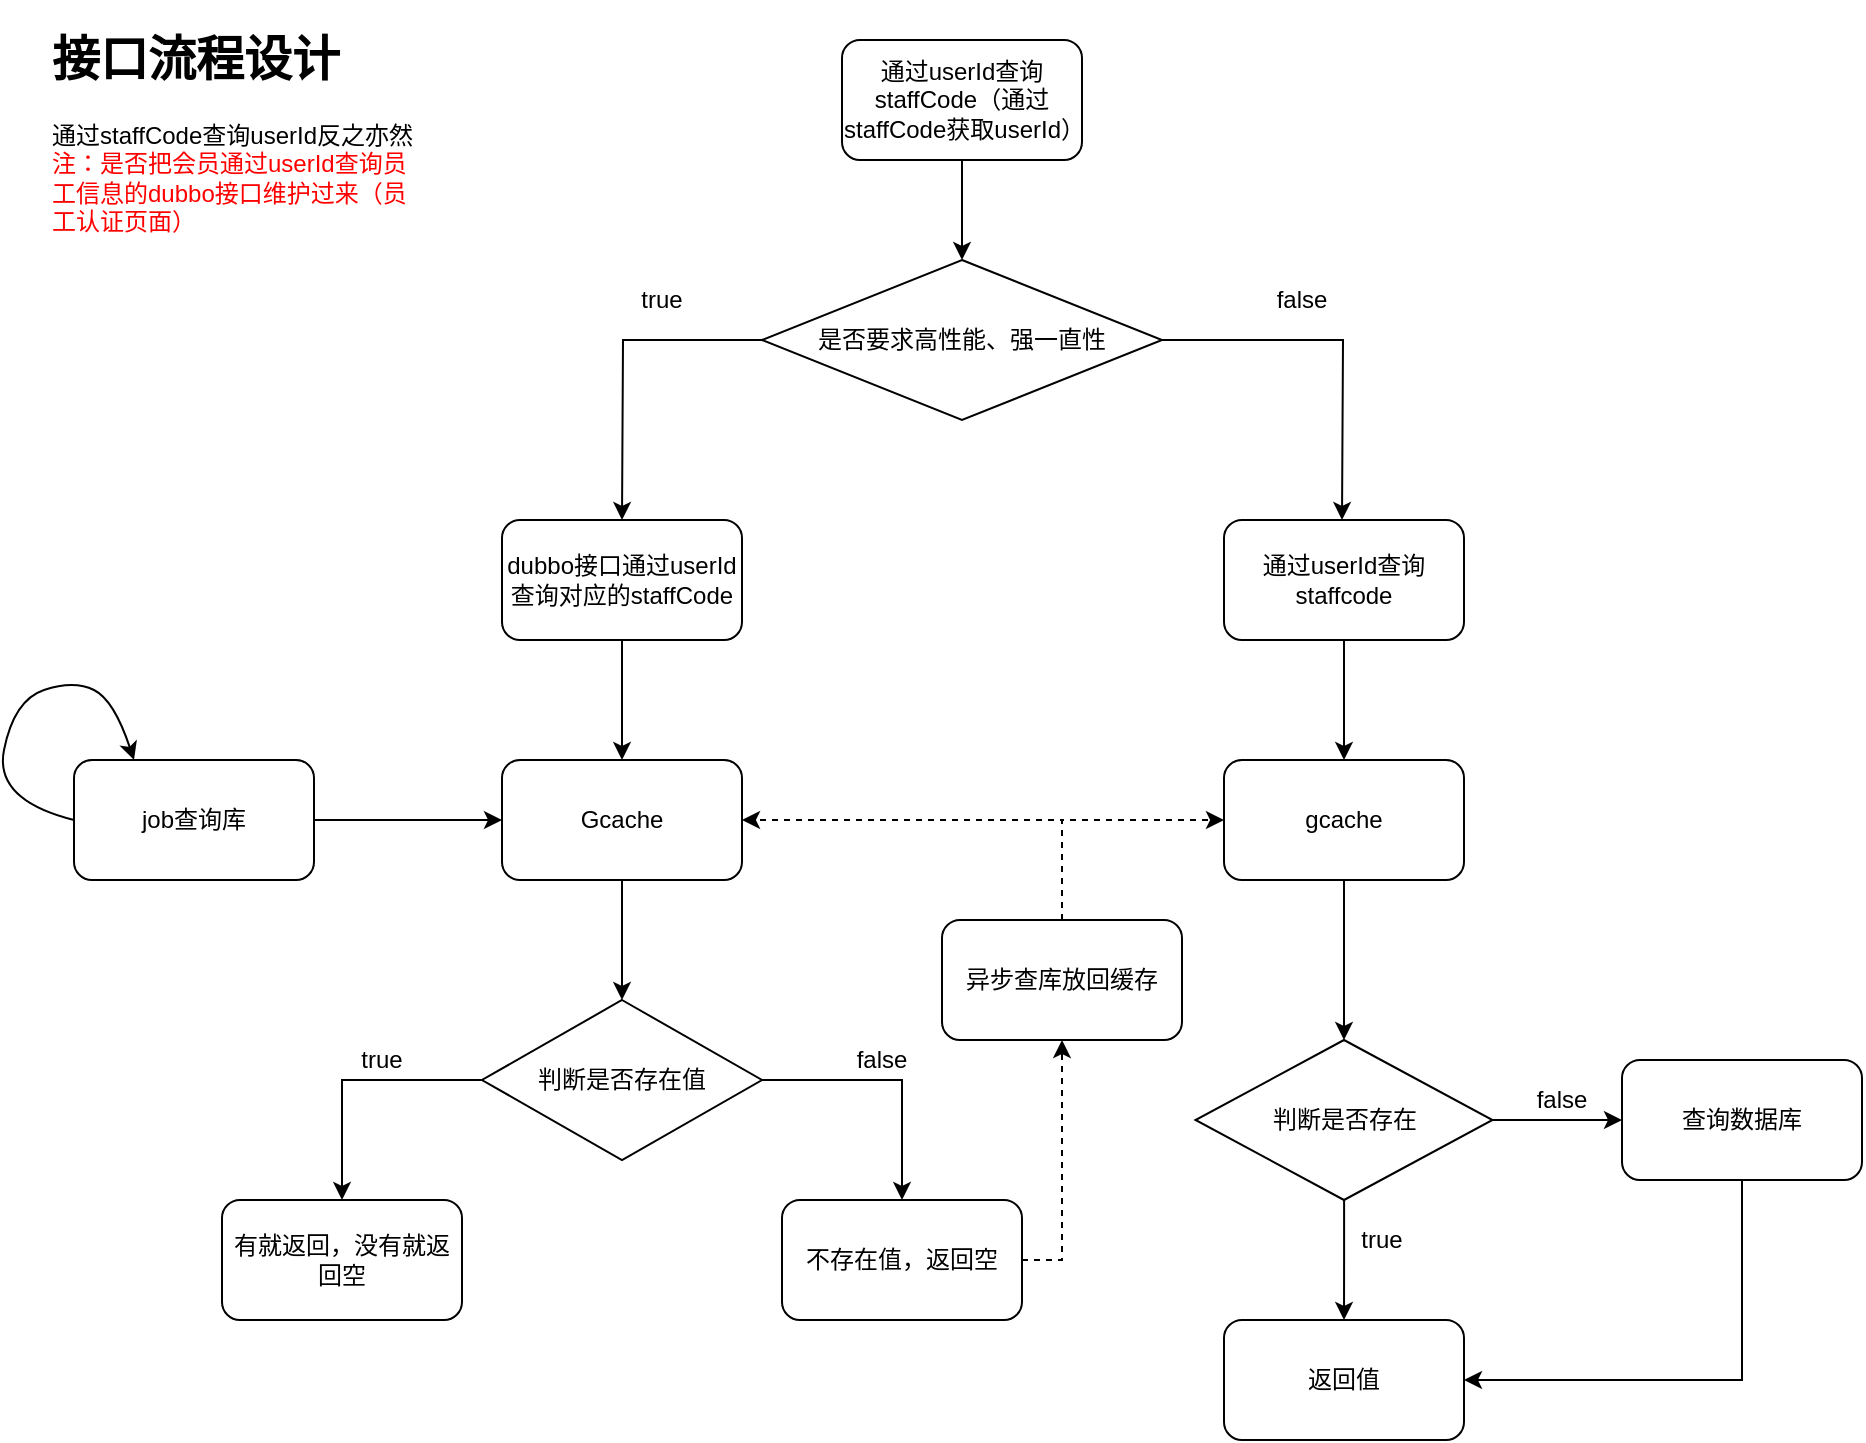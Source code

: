 <mxfile version="12.5.1" type="github"><diagram id="6s9UxrHxddguvvlzBKWn" name="Page-1"><mxGraphModel dx="1865" dy="584" grid="1" gridSize="10" guides="1" tooltips="1" connect="1" arrows="1" fold="1" page="1" pageScale="1" pageWidth="827" pageHeight="1169" math="0" shadow="0"><root><mxCell id="0"/><mxCell id="1" parent="0"/><mxCell id="CRlbxq6ipywvEN_QcE47-4" style="edgeStyle=orthogonalEdgeStyle;rounded=0;orthogonalLoop=1;jettySize=auto;html=1;" edge="1" parent="1" source="CRlbxq6ipywvEN_QcE47-1"><mxGeometry relative="1" as="geometry"><mxPoint x="190" y="160" as="targetPoint"/></mxGeometry></mxCell><mxCell id="CRlbxq6ipywvEN_QcE47-1" value="通过userId查询staffCode（通过staffCode获取userId）" style="rounded=1;whiteSpace=wrap;html=1;" vertex="1" parent="1"><mxGeometry x="130" y="50" width="120" height="60" as="geometry"/></mxCell><mxCell id="CRlbxq6ipywvEN_QcE47-6" style="edgeStyle=orthogonalEdgeStyle;rounded=0;orthogonalLoop=1;jettySize=auto;html=1;" edge="1" parent="1" source="CRlbxq6ipywvEN_QcE47-5"><mxGeometry relative="1" as="geometry"><mxPoint x="20" y="290" as="targetPoint"/></mxGeometry></mxCell><mxCell id="CRlbxq6ipywvEN_QcE47-40" style="edgeStyle=orthogonalEdgeStyle;rounded=0;orthogonalLoop=1;jettySize=auto;html=1;" edge="1" parent="1" source="CRlbxq6ipywvEN_QcE47-5"><mxGeometry relative="1" as="geometry"><mxPoint x="380" y="290" as="targetPoint"/></mxGeometry></mxCell><mxCell id="CRlbxq6ipywvEN_QcE47-5" value="是否要求高性能、强一直性" style="rhombus;whiteSpace=wrap;html=1;" vertex="1" parent="1"><mxGeometry x="90" y="160" width="200" height="80" as="geometry"/></mxCell><mxCell id="CRlbxq6ipywvEN_QcE47-7" value="true" style="text;html=1;strokeColor=none;fillColor=none;align=center;verticalAlign=middle;whiteSpace=wrap;rounded=0;" vertex="1" parent="1"><mxGeometry x="20" y="170" width="40" height="20" as="geometry"/></mxCell><mxCell id="CRlbxq6ipywvEN_QcE47-9" style="edgeStyle=orthogonalEdgeStyle;rounded=0;orthogonalLoop=1;jettySize=auto;html=1;" edge="1" parent="1" source="CRlbxq6ipywvEN_QcE47-8"><mxGeometry relative="1" as="geometry"><mxPoint x="20" y="410" as="targetPoint"/></mxGeometry></mxCell><mxCell id="CRlbxq6ipywvEN_QcE47-8" value="dubbo接口通过userId查询对应的staffCode" style="rounded=1;whiteSpace=wrap;html=1;" vertex="1" parent="1"><mxGeometry x="-40" y="290" width="120" height="60" as="geometry"/></mxCell><mxCell id="CRlbxq6ipywvEN_QcE47-25" style="edgeStyle=orthogonalEdgeStyle;rounded=0;orthogonalLoop=1;jettySize=auto;html=1;" edge="1" parent="1" source="CRlbxq6ipywvEN_QcE47-10"><mxGeometry relative="1" as="geometry"><mxPoint x="20" y="530" as="targetPoint"/></mxGeometry></mxCell><mxCell id="CRlbxq6ipywvEN_QcE47-10" value="Gcache" style="rounded=1;whiteSpace=wrap;html=1;" vertex="1" parent="1"><mxGeometry x="-40" y="410" width="120" height="60" as="geometry"/></mxCell><mxCell id="CRlbxq6ipywvEN_QcE47-12" value="有就返回，没有就返回空" style="rounded=1;whiteSpace=wrap;html=1;" vertex="1" parent="1"><mxGeometry x="-180" y="630" width="120" height="60" as="geometry"/></mxCell><mxCell id="CRlbxq6ipywvEN_QcE47-19" style="edgeStyle=orthogonalEdgeStyle;rounded=0;orthogonalLoop=1;jettySize=auto;html=1;entryX=0;entryY=0.5;entryDx=0;entryDy=0;" edge="1" parent="1" source="CRlbxq6ipywvEN_QcE47-13" target="CRlbxq6ipywvEN_QcE47-10"><mxGeometry relative="1" as="geometry"/></mxCell><mxCell id="CRlbxq6ipywvEN_QcE47-13" value="job查询库" style="rounded=1;whiteSpace=wrap;html=1;" vertex="1" parent="1"><mxGeometry x="-254" y="410" width="120" height="60" as="geometry"/></mxCell><mxCell id="CRlbxq6ipywvEN_QcE47-17" value="" style="curved=1;endArrow=classic;html=1;entryX=0.25;entryY=0;entryDx=0;entryDy=0;" edge="1" parent="1" target="CRlbxq6ipywvEN_QcE47-13"><mxGeometry width="50" height="50" relative="1" as="geometry"><mxPoint x="-254" y="440" as="sourcePoint"/><mxPoint x="-224" y="400" as="targetPoint"/><Array as="points"><mxPoint x="-294" y="430"/><mxPoint x="-284" y="380"/><mxPoint x="-254" y="370"/><mxPoint x="-234" y="380"/></Array></mxGeometry></mxCell><mxCell id="CRlbxq6ipywvEN_QcE47-28" style="edgeStyle=orthogonalEdgeStyle;rounded=0;orthogonalLoop=1;jettySize=auto;html=1;entryX=0.5;entryY=0;entryDx=0;entryDy=0;" edge="1" parent="1" source="CRlbxq6ipywvEN_QcE47-27" target="CRlbxq6ipywvEN_QcE47-12"><mxGeometry relative="1" as="geometry"><Array as="points"><mxPoint x="-120" y="570"/><mxPoint x="-120" y="630"/></Array></mxGeometry></mxCell><mxCell id="CRlbxq6ipywvEN_QcE47-31" style="edgeStyle=orthogonalEdgeStyle;rounded=0;orthogonalLoop=1;jettySize=auto;html=1;entryX=0.5;entryY=0;entryDx=0;entryDy=0;" edge="1" parent="1" source="CRlbxq6ipywvEN_QcE47-27" target="CRlbxq6ipywvEN_QcE47-30"><mxGeometry relative="1" as="geometry"/></mxCell><mxCell id="CRlbxq6ipywvEN_QcE47-27" value="判断是否存在值" style="rhombus;whiteSpace=wrap;html=1;" vertex="1" parent="1"><mxGeometry x="-50" y="530" width="140" height="80" as="geometry"/></mxCell><mxCell id="CRlbxq6ipywvEN_QcE47-29" value="true" style="text;html=1;strokeColor=none;fillColor=none;align=center;verticalAlign=middle;whiteSpace=wrap;rounded=0;" vertex="1" parent="1"><mxGeometry x="-120" y="550" width="40" height="20" as="geometry"/></mxCell><mxCell id="CRlbxq6ipywvEN_QcE47-37" style="edgeStyle=orthogonalEdgeStyle;rounded=0;orthogonalLoop=1;jettySize=auto;html=1;entryX=0.5;entryY=1;entryDx=0;entryDy=0;dashed=1;" edge="1" parent="1" source="CRlbxq6ipywvEN_QcE47-30" target="CRlbxq6ipywvEN_QcE47-36"><mxGeometry relative="1" as="geometry"><Array as="points"><mxPoint x="240" y="660"/></Array></mxGeometry></mxCell><mxCell id="CRlbxq6ipywvEN_QcE47-30" value="不存在值，返回空" style="rounded=1;whiteSpace=wrap;html=1;" vertex="1" parent="1"><mxGeometry x="100" y="630" width="120" height="60" as="geometry"/></mxCell><mxCell id="CRlbxq6ipywvEN_QcE47-32" value="false" style="text;html=1;strokeColor=none;fillColor=none;align=center;verticalAlign=middle;whiteSpace=wrap;rounded=0;" vertex="1" parent="1"><mxGeometry x="130" y="550" width="40" height="20" as="geometry"/></mxCell><mxCell id="CRlbxq6ipywvEN_QcE47-38" style="edgeStyle=orthogonalEdgeStyle;rounded=0;orthogonalLoop=1;jettySize=auto;html=1;entryX=1;entryY=0.5;entryDx=0;entryDy=0;dashed=1;" edge="1" parent="1" source="CRlbxq6ipywvEN_QcE47-36" target="CRlbxq6ipywvEN_QcE47-10"><mxGeometry relative="1" as="geometry"><Array as="points"><mxPoint x="240" y="440"/></Array></mxGeometry></mxCell><mxCell id="CRlbxq6ipywvEN_QcE47-45" style="edgeStyle=orthogonalEdgeStyle;rounded=0;orthogonalLoop=1;jettySize=auto;html=1;entryX=0;entryY=0.5;entryDx=0;entryDy=0;dashed=1;" edge="1" parent="1" source="CRlbxq6ipywvEN_QcE47-36" target="CRlbxq6ipywvEN_QcE47-44"><mxGeometry relative="1" as="geometry"><Array as="points"><mxPoint x="240" y="440"/></Array></mxGeometry></mxCell><mxCell id="CRlbxq6ipywvEN_QcE47-36" value="异步查库放回缓存" style="rounded=1;whiteSpace=wrap;html=1;" vertex="1" parent="1"><mxGeometry x="180" y="490" width="120" height="60" as="geometry"/></mxCell><mxCell id="CRlbxq6ipywvEN_QcE47-43" style="edgeStyle=orthogonalEdgeStyle;rounded=0;orthogonalLoop=1;jettySize=auto;html=1;" edge="1" parent="1" source="CRlbxq6ipywvEN_QcE47-41"><mxGeometry relative="1" as="geometry"><mxPoint x="381" y="410" as="targetPoint"/><Array as="points"><mxPoint x="381" y="400"/><mxPoint x="381" y="400"/></Array></mxGeometry></mxCell><mxCell id="CRlbxq6ipywvEN_QcE47-41" value="通过userId查询staffcode" style="rounded=1;whiteSpace=wrap;html=1;" vertex="1" parent="1"><mxGeometry x="321" y="290" width="120" height="60" as="geometry"/></mxCell><mxCell id="CRlbxq6ipywvEN_QcE47-42" value="false" style="text;html=1;strokeColor=none;fillColor=none;align=center;verticalAlign=middle;whiteSpace=wrap;rounded=0;" vertex="1" parent="1"><mxGeometry x="340" y="170" width="40" height="20" as="geometry"/></mxCell><mxCell id="CRlbxq6ipywvEN_QcE47-46" style="edgeStyle=orthogonalEdgeStyle;rounded=0;orthogonalLoop=1;jettySize=auto;html=1;" edge="1" parent="1" source="CRlbxq6ipywvEN_QcE47-44"><mxGeometry relative="1" as="geometry"><mxPoint x="381" y="550" as="targetPoint"/></mxGeometry></mxCell><mxCell id="CRlbxq6ipywvEN_QcE47-44" value="gcache" style="rounded=1;whiteSpace=wrap;html=1;" vertex="1" parent="1"><mxGeometry x="321" y="410" width="120" height="60" as="geometry"/></mxCell><mxCell id="CRlbxq6ipywvEN_QcE47-48" style="edgeStyle=orthogonalEdgeStyle;rounded=0;orthogonalLoop=1;jettySize=auto;html=1;" edge="1" parent="1" source="CRlbxq6ipywvEN_QcE47-47"><mxGeometry relative="1" as="geometry"><mxPoint x="520" y="590" as="targetPoint"/></mxGeometry></mxCell><mxCell id="CRlbxq6ipywvEN_QcE47-50" style="edgeStyle=orthogonalEdgeStyle;rounded=0;orthogonalLoop=1;jettySize=auto;html=1;" edge="1" parent="1" source="CRlbxq6ipywvEN_QcE47-47"><mxGeometry relative="1" as="geometry"><mxPoint x="381" y="690" as="targetPoint"/></mxGeometry></mxCell><mxCell id="CRlbxq6ipywvEN_QcE47-47" value="判断是否存在" style="rhombus;whiteSpace=wrap;html=1;" vertex="1" parent="1"><mxGeometry x="306.75" y="550" width="148.5" height="80" as="geometry"/></mxCell><mxCell id="CRlbxq6ipywvEN_QcE47-49" value="false" style="text;html=1;strokeColor=none;fillColor=none;align=center;verticalAlign=middle;whiteSpace=wrap;rounded=0;" vertex="1" parent="1"><mxGeometry x="470" y="570" width="40" height="20" as="geometry"/></mxCell><mxCell id="CRlbxq6ipywvEN_QcE47-51" value="返回值" style="rounded=1;whiteSpace=wrap;html=1;" vertex="1" parent="1"><mxGeometry x="321" y="690" width="120" height="60" as="geometry"/></mxCell><mxCell id="CRlbxq6ipywvEN_QcE47-52" value="true" style="text;html=1;strokeColor=none;fillColor=none;align=center;verticalAlign=middle;whiteSpace=wrap;rounded=0;" vertex="1" parent="1"><mxGeometry x="380" y="640" width="40" height="20" as="geometry"/></mxCell><mxCell id="CRlbxq6ipywvEN_QcE47-56" style="edgeStyle=orthogonalEdgeStyle;rounded=0;orthogonalLoop=1;jettySize=auto;html=1;entryX=1;entryY=0.5;entryDx=0;entryDy=0;" edge="1" parent="1" source="CRlbxq6ipywvEN_QcE47-55" target="CRlbxq6ipywvEN_QcE47-51"><mxGeometry relative="1" as="geometry"><Array as="points"><mxPoint x="580" y="720"/></Array></mxGeometry></mxCell><mxCell id="CRlbxq6ipywvEN_QcE47-55" value="查询数据库" style="rounded=1;whiteSpace=wrap;html=1;" vertex="1" parent="1"><mxGeometry x="520" y="560" width="120" height="60" as="geometry"/></mxCell><mxCell id="CRlbxq6ipywvEN_QcE47-57" value="&lt;h1&gt;接口流程设计&lt;/h1&gt;&lt;div&gt;通过staffCode查询userId反之亦然&lt;/div&gt;&lt;div&gt;&lt;font color=&quot;#ff0000&quot;&gt;注：是否把会员通过userId查询员工信息的dubbo接口维护过来（员工认证页面）&lt;/font&gt;&lt;/div&gt;" style="text;html=1;strokeColor=none;fillColor=none;spacing=5;spacingTop=-20;whiteSpace=wrap;overflow=hidden;rounded=0;" vertex="1" parent="1"><mxGeometry x="-270" y="40" width="190" height="120" as="geometry"/></mxCell></root></mxGraphModel></diagram></mxfile>